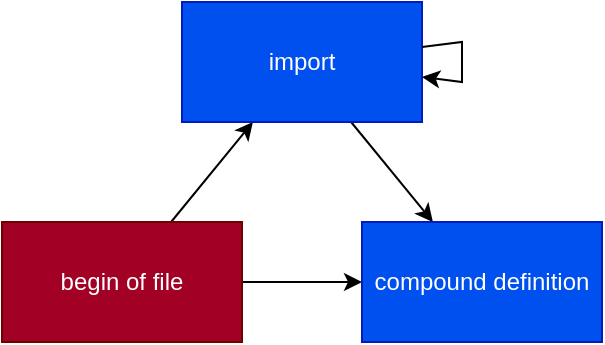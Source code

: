 <mxfile>
    <diagram id="Dx0dtj732QcWo3YBkNR2" name="Begin of file">
        <mxGraphModel dx="771" dy="601" grid="1" gridSize="10" guides="1" tooltips="1" connect="1" arrows="1" fold="1" page="1" pageScale="1" pageWidth="440" pageHeight="240" math="0" shadow="0">
            <root>
                <mxCell id="K0bM4Os14uleI2kK7G8Q-0"/>
                <mxCell id="K0bM4Os14uleI2kK7G8Q-1" parent="K0bM4Os14uleI2kK7G8Q-0"/>
                <mxCell id="x5LED5ZJR396gRPKJRUF-3" value="" style="edgeStyle=none;html=1;rounded=0;" parent="K0bM4Os14uleI2kK7G8Q-1" source="x5LED5ZJR396gRPKJRUF-0" target="x5LED5ZJR396gRPKJRUF-2" edge="1">
                    <mxGeometry relative="1" as="geometry"/>
                </mxCell>
                <mxCell id="1t4y2wp7Kp-wil_izmn8-1" value="" style="edgeStyle=none;html=1;rounded=0;" parent="K0bM4Os14uleI2kK7G8Q-1" source="x5LED5ZJR396gRPKJRUF-0" target="1t4y2wp7Kp-wil_izmn8-0" edge="1">
                    <mxGeometry relative="1" as="geometry"/>
                </mxCell>
                <mxCell id="x5LED5ZJR396gRPKJRUF-0" value="begin of file" style="rounded=0;whiteSpace=wrap;html=1;fillColor=#a20025;fontColor=#ffffff;strokeColor=#6F0000;" parent="K0bM4Os14uleI2kK7G8Q-1" vertex="1">
                    <mxGeometry x="70" y="145" width="120" height="60" as="geometry"/>
                </mxCell>
                <mxCell id="1t4y2wp7Kp-wil_izmn8-4" style="edgeStyle=none;html=1;rounded=0;" parent="K0bM4Os14uleI2kK7G8Q-1" source="x5LED5ZJR396gRPKJRUF-2" target="1t4y2wp7Kp-wil_izmn8-0" edge="1">
                    <mxGeometry relative="1" as="geometry"/>
                </mxCell>
                <mxCell id="x5LED5ZJR396gRPKJRUF-2" value="import" style="whiteSpace=wrap;html=1;rounded=0;fillColor=#0050ef;fontColor=#ffffff;strokeColor=#001DBC;" parent="K0bM4Os14uleI2kK7G8Q-1" vertex="1">
                    <mxGeometry x="160" y="35" width="120" height="60" as="geometry"/>
                </mxCell>
                <mxCell id="1t4y2wp7Kp-wil_izmn8-0" value="compound definition" style="whiteSpace=wrap;html=1;rounded=0;fillColor=#0050ef;fontColor=#ffffff;strokeColor=#001DBC;" parent="K0bM4Os14uleI2kK7G8Q-1" vertex="1">
                    <mxGeometry x="250" y="145" width="120" height="60" as="geometry"/>
                </mxCell>
                <mxCell id="1t4y2wp7Kp-wil_izmn8-3" style="edgeStyle=none;html=1;rounded=0;" parent="K0bM4Os14uleI2kK7G8Q-1" source="x5LED5ZJR396gRPKJRUF-2" target="x5LED5ZJR396gRPKJRUF-2" edge="1">
                    <mxGeometry relative="1" as="geometry"/>
                </mxCell>
            </root>
        </mxGraphModel>
    </diagram>
    <diagram id="NpTubPMHVx074SL99j6E" name="import">
        <mxGraphModel dx="771" dy="601" grid="1" gridSize="10" guides="1" tooltips="1" connect="1" arrows="1" fold="1" page="1" pageScale="1" pageWidth="440" pageHeight="240" math="0" shadow="0">
            <root>
                <mxCell id="a0ymAH8b3E_14FotBH_9-0"/>
                <mxCell id="a0ymAH8b3E_14FotBH_9-1" parent="a0ymAH8b3E_14FotBH_9-0"/>
            </root>
        </mxGraphModel>
    </diagram>
    <diagram id="7Wg6-fGho9H-3FkC3Yex" name="compound declaration">
        <mxGraphModel dx="771" dy="601" grid="1" gridSize="10" guides="1" tooltips="1" connect="1" arrows="1" fold="1" page="1" pageScale="1" pageWidth="440" pageHeight="240" math="0" shadow="0">
            <root>
                <mxCell id="2ecre6o9_7yLiz5-VAfT-0"/>
                <mxCell id="2ecre6o9_7yLiz5-VAfT-1" parent="2ecre6o9_7yLiz5-VAfT-0"/>
                <mxCell id="ajDW3C71jfbvK6I6vPXJ-2" value="" style="edgeStyle=none;html=1;" parent="2ecre6o9_7yLiz5-VAfT-1" source="ajDW3C71jfbvK6I6vPXJ-0" target="ajDW3C71jfbvK6I6vPXJ-1" edge="1">
                    <mxGeometry relative="1" as="geometry"/>
                </mxCell>
                <mxCell id="ajDW3C71jfbvK6I6vPXJ-4" value="" style="edgeStyle=none;html=1;" parent="2ecre6o9_7yLiz5-VAfT-1" source="ajDW3C71jfbvK6I6vPXJ-0" target="ajDW3C71jfbvK6I6vPXJ-3" edge="1">
                    <mxGeometry relative="1" as="geometry"/>
                </mxCell>
                <mxCell id="ajDW3C71jfbvK6I6vPXJ-0" value="compound declaration" style="whiteSpace=wrap;html=1;rounded=0;fillColor=#a20025;fontColor=#ffffff;strokeColor=#6F0000;" parent="2ecre6o9_7yLiz5-VAfT-1" vertex="1">
                    <mxGeometry x="80" y="90" width="120" height="60" as="geometry"/>
                </mxCell>
                <mxCell id="ajDW3C71jfbvK6I6vPXJ-6" style="edgeStyle=none;html=1;" parent="2ecre6o9_7yLiz5-VAfT-1" source="ajDW3C71jfbvK6I6vPXJ-1" target="ajDW3C71jfbvK6I6vPXJ-0" edge="1">
                    <mxGeometry relative="1" as="geometry"/>
                </mxCell>
                <mxCell id="ajDW3C71jfbvK6I6vPXJ-1" value="namespace definition" style="whiteSpace=wrap;html=1;fillColor=#0050ef;strokeColor=#001DBC;fontColor=#ffffff;rounded=0;" parent="2ecre6o9_7yLiz5-VAfT-1" vertex="1">
                    <mxGeometry x="240" y="20" width="120" height="60" as="geometry"/>
                </mxCell>
                <mxCell id="ajDW3C71jfbvK6I6vPXJ-5" style="edgeStyle=none;html=1;" parent="2ecre6o9_7yLiz5-VAfT-1" source="ajDW3C71jfbvK6I6vPXJ-3" target="ajDW3C71jfbvK6I6vPXJ-0" edge="1">
                    <mxGeometry relative="1" as="geometry"/>
                </mxCell>
                <mxCell id="ajDW3C71jfbvK6I6vPXJ-3" value="function definition" style="whiteSpace=wrap;html=1;fillColor=#0050ef;strokeColor=#001DBC;fontColor=#ffffff;rounded=0;" parent="2ecre6o9_7yLiz5-VAfT-1" vertex="1">
                    <mxGeometry x="240" y="160" width="120" height="60" as="geometry"/>
                </mxCell>
            </root>
        </mxGraphModel>
    </diagram>
    <diagram id="Am9vwx5nWK7F4yHok11h" name="function declaration">
        <mxGraphModel dx="771" dy="601" grid="1" gridSize="10" guides="0" tooltips="1" connect="1" arrows="1" fold="1" page="1" pageScale="1" pageWidth="1800" pageHeight="280" math="0" shadow="0">
            <root>
                <mxCell id="FMmAYBaprC8Lxchw0cOx-0"/>
                <mxCell id="FMmAYBaprC8Lxchw0cOx-1" parent="FMmAYBaprC8Lxchw0cOx-0"/>
                <mxCell id="xq4fcCaDPRgaUvRXnzba-1" value="" style="edgeStyle=none;html=1;" parent="FMmAYBaprC8Lxchw0cOx-1" source="FMmAYBaprC8Lxchw0cOx-2" target="xq4fcCaDPRgaUvRXnzba-0" edge="1">
                    <mxGeometry relative="1" as="geometry"/>
                </mxCell>
                <mxCell id="xq4fcCaDPRgaUvRXnzba-8" style="edgeStyle=none;html=1;" parent="FMmAYBaprC8Lxchw0cOx-1" source="FMmAYBaprC8Lxchw0cOx-2" target="FMmAYBaprC8Lxchw0cOx-3" edge="1">
                    <mxGeometry relative="1" as="geometry">
                        <mxPoint x="660" y="30" as="targetPoint"/>
                        <Array as="points">
                            <mxPoint x="260" y="40"/>
                            <mxPoint x="580" y="40"/>
                            <mxPoint x="900" y="40"/>
                        </Array>
                    </mxGeometry>
                </mxCell>
                <mxCell id="FMmAYBaprC8Lxchw0cOx-2" value="&quot;fnc&quot;" style="rounded=0;whiteSpace=wrap;html=1;" parent="FMmAYBaprC8Lxchw0cOx-1" vertex="1">
                    <mxGeometry x="200" y="110" width="120" height="60" as="geometry"/>
                </mxCell>
                <mxCell id="FMmAYBaprC8Lxchw0cOx-6" value="" style="edgeStyle=none;html=1;" parent="FMmAYBaprC8Lxchw0cOx-1" source="FMmAYBaprC8Lxchw0cOx-3" target="FMmAYBaprC8Lxchw0cOx-5" edge="1">
                    <mxGeometry relative="1" as="geometry"/>
                </mxCell>
                <mxCell id="iEluSHXy62c5UBror3wN-2" style="edgeStyle=none;html=1;" parent="FMmAYBaprC8Lxchw0cOx-1" source="FMmAYBaprC8Lxchw0cOx-3" target="FMmAYBaprC8Lxchw0cOx-18" edge="1">
                    <mxGeometry relative="1" as="geometry">
                        <mxPoint x="1480" y="260" as="targetPoint"/>
                        <Array as="points">
                            <mxPoint x="900" y="220"/>
                            <mxPoint x="1220" y="220"/>
                            <mxPoint x="1540" y="220"/>
                        </Array>
                    </mxGeometry>
                </mxCell>
                <mxCell id="FMmAYBaprC8Lxchw0cOx-3" value="function name" style="whiteSpace=wrap;html=1;rounded=0;" parent="FMmAYBaprC8Lxchw0cOx-1" vertex="1">
                    <mxGeometry x="840" y="110" width="120" height="60" as="geometry"/>
                </mxCell>
                <mxCell id="FMmAYBaprC8Lxchw0cOx-8" value="" style="edgeStyle=none;html=1;" parent="FMmAYBaprC8Lxchw0cOx-1" source="FMmAYBaprC8Lxchw0cOx-5" target="FMmAYBaprC8Lxchw0cOx-7" edge="1">
                    <mxGeometry relative="1" as="geometry"/>
                </mxCell>
                <mxCell id="FMmAYBaprC8Lxchw0cOx-5" value="&quot;(&quot;" style="whiteSpace=wrap;html=1;rounded=0;" parent="FMmAYBaprC8Lxchw0cOx-1" vertex="1">
                    <mxGeometry x="1000" y="110" width="120" height="60" as="geometry"/>
                </mxCell>
                <mxCell id="FMmAYBaprC8Lxchw0cOx-14" value="" style="edgeStyle=none;html=1;" parent="FMmAYBaprC8Lxchw0cOx-1" source="FMmAYBaprC8Lxchw0cOx-7" target="FMmAYBaprC8Lxchw0cOx-13" edge="1">
                    <mxGeometry relative="1" as="geometry"/>
                </mxCell>
                <mxCell id="FMmAYBaprC8Lxchw0cOx-17" value="" style="edgeStyle=none;html=1;" parent="FMmAYBaprC8Lxchw0cOx-1" source="FMmAYBaprC8Lxchw0cOx-7" target="FMmAYBaprC8Lxchw0cOx-16" edge="1">
                    <mxGeometry relative="1" as="geometry"/>
                </mxCell>
                <mxCell id="FMmAYBaprC8Lxchw0cOx-7" value="parameter" style="whiteSpace=wrap;html=1;rounded=0;fillColor=#0050ef;fontColor=#ffffff;strokeColor=#001DBC;" parent="FMmAYBaprC8Lxchw0cOx-1" vertex="1">
                    <mxGeometry x="1160" y="110" width="120" height="60" as="geometry"/>
                </mxCell>
                <mxCell id="FMmAYBaprC8Lxchw0cOx-15" style="edgeStyle=none;html=1;" parent="FMmAYBaprC8Lxchw0cOx-1" source="FMmAYBaprC8Lxchw0cOx-13" target="FMmAYBaprC8Lxchw0cOx-7" edge="1">
                    <mxGeometry relative="1" as="geometry"/>
                </mxCell>
                <mxCell id="FMmAYBaprC8Lxchw0cOx-13" value="&quot;,&quot;" style="whiteSpace=wrap;html=1;rounded=0;" parent="FMmAYBaprC8Lxchw0cOx-1" vertex="1">
                    <mxGeometry x="1160" y="20" width="120" height="60" as="geometry"/>
                </mxCell>
                <mxCell id="FMmAYBaprC8Lxchw0cOx-19" value="" style="edgeStyle=none;html=1;" parent="FMmAYBaprC8Lxchw0cOx-1" source="FMmAYBaprC8Lxchw0cOx-16" target="FMmAYBaprC8Lxchw0cOx-18" edge="1">
                    <mxGeometry relative="1" as="geometry"/>
                </mxCell>
                <mxCell id="FMmAYBaprC8Lxchw0cOx-16" value="&quot;)&quot;" style="whiteSpace=wrap;html=1;rounded=0;" parent="FMmAYBaprC8Lxchw0cOx-1" vertex="1">
                    <mxGeometry x="1320" y="110" width="120" height="60" as="geometry"/>
                </mxCell>
                <mxCell id="FMmAYBaprC8Lxchw0cOx-21" value="" style="edgeStyle=none;html=1;dashed=1;" parent="FMmAYBaprC8Lxchw0cOx-1" source="FMmAYBaprC8Lxchw0cOx-18" target="FMmAYBaprC8Lxchw0cOx-20" edge="1">
                    <mxGeometry relative="1" as="geometry"/>
                </mxCell>
                <mxCell id="XF7G71-dctR0dcR6pd_i-1" value="" style="edgeStyle=none;html=1;" parent="FMmAYBaprC8Lxchw0cOx-1" source="FMmAYBaprC8Lxchw0cOx-18" target="XF7G71-dctR0dcR6pd_i-0" edge="1">
                    <mxGeometry relative="1" as="geometry"/>
                </mxCell>
                <mxCell id="FMmAYBaprC8Lxchw0cOx-18" value="return type" style="whiteSpace=wrap;html=1;rounded=0;" parent="FMmAYBaprC8Lxchw0cOx-1" vertex="1">
                    <mxGeometry x="1480" y="110" width="120" height="60" as="geometry"/>
                </mxCell>
                <mxCell id="FMmAYBaprC8Lxchw0cOx-20" value="&quot;;&quot; for declarations (only in cqh files)" style="whiteSpace=wrap;html=1;rounded=0;" parent="FMmAYBaprC8Lxchw0cOx-1" vertex="1">
                    <mxGeometry x="1640" y="20" width="120" height="60" as="geometry"/>
                </mxCell>
                <mxCell id="b3pcRRu6CYXEGE4Rbbcm-2" style="edgeStyle=none;html=1;" parent="FMmAYBaprC8Lxchw0cOx-1" source="b3pcRRu6CYXEGE4Rbbcm-0" target="FMmAYBaprC8Lxchw0cOx-2" edge="1">
                    <mxGeometry relative="1" as="geometry"/>
                </mxCell>
                <mxCell id="b3pcRRu6CYXEGE4Rbbcm-0" value="function declaration" style="whiteSpace=wrap;html=1;rounded=0;fillColor=#a20025;fontColor=#ffffff;strokeColor=#6F0000;" parent="FMmAYBaprC8Lxchw0cOx-1" vertex="1">
                    <mxGeometry x="40" y="110" width="120" height="60" as="geometry"/>
                </mxCell>
                <mxCell id="XF7G71-dctR0dcR6pd_i-0" value="&quot;{&quot; ... &quot;}&quot;" style="whiteSpace=wrap;html=1;rounded=0;fillColor=#0050ef;fontColor=#ffffff;strokeColor=#001DBC;" parent="FMmAYBaprC8Lxchw0cOx-1" vertex="1">
                    <mxGeometry x="1640" y="110" width="120" height="60" as="geometry"/>
                </mxCell>
                <mxCell id="xq4fcCaDPRgaUvRXnzba-3" value="" style="edgeStyle=none;html=1;" parent="FMmAYBaprC8Lxchw0cOx-1" source="xq4fcCaDPRgaUvRXnzba-0" target="xq4fcCaDPRgaUvRXnzba-2" edge="1">
                    <mxGeometry relative="1" as="geometry"/>
                </mxCell>
                <mxCell id="xq4fcCaDPRgaUvRXnzba-0" value="&quot;(&quot;" style="rounded=0;whiteSpace=wrap;html=1;" parent="FMmAYBaprC8Lxchw0cOx-1" vertex="1">
                    <mxGeometry x="360" y="110" width="120" height="60" as="geometry"/>
                </mxCell>
                <mxCell id="xq4fcCaDPRgaUvRXnzba-5" value="" style="edgeStyle=none;html=1;" parent="FMmAYBaprC8Lxchw0cOx-1" source="xq4fcCaDPRgaUvRXnzba-2" target="xq4fcCaDPRgaUvRXnzba-4" edge="1">
                    <mxGeometry relative="1" as="geometry"/>
                </mxCell>
                <mxCell id="xq4fcCaDPRgaUvRXnzba-2" value="parameter" style="whiteSpace=wrap;html=1;rounded=0;fillColor=#0050ef;fontColor=#ffffff;strokeColor=#001DBC;" parent="FMmAYBaprC8Lxchw0cOx-1" vertex="1">
                    <mxGeometry x="520" y="110" width="120" height="60" as="geometry"/>
                </mxCell>
                <mxCell id="xq4fcCaDPRgaUvRXnzba-7" value="" style="edgeStyle=none;html=1;" parent="FMmAYBaprC8Lxchw0cOx-1" source="xq4fcCaDPRgaUvRXnzba-4" target="FMmAYBaprC8Lxchw0cOx-3" edge="1">
                    <mxGeometry relative="1" as="geometry">
                        <mxPoint x="840" y="140" as="targetPoint"/>
                    </mxGeometry>
                </mxCell>
                <mxCell id="xq4fcCaDPRgaUvRXnzba-4" value="&quot;)&quot;" style="whiteSpace=wrap;html=1;rounded=0;" parent="FMmAYBaprC8Lxchw0cOx-1" vertex="1">
                    <mxGeometry x="680" y="110" width="120" height="60" as="geometry"/>
                </mxCell>
            </root>
        </mxGraphModel>
    </diagram>
    <diagram id="lZAqAVQBOGwe3l7iaLp0" name="function definition">
        <mxGraphModel dx="815" dy="596" grid="1" gridSize="10" guides="1" tooltips="1" connect="1" arrows="1" fold="1" page="1" pageScale="1" pageWidth="1800" pageHeight="280" math="0" shadow="0">
            <root>
                <mxCell id="U62CpKCW3hM7EAT56_M--0"/>
                <mxCell id="U62CpKCW3hM7EAT56_M--1" parent="U62CpKCW3hM7EAT56_M--0"/>
            </root>
        </mxGraphModel>
    </diagram>
</mxfile>